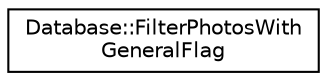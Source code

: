 digraph "Graphical Class Hierarchy"
{
 // LATEX_PDF_SIZE
  edge [fontname="Helvetica",fontsize="10",labelfontname="Helvetica",labelfontsize="10"];
  node [fontname="Helvetica",fontsize="10",shape=record];
  rankdir="LR";
  Node0 [label="Database::FilterPhotosWith\lGeneralFlag",height=0.2,width=0.4,color="black", fillcolor="white", style="filled",URL="$struct_database_1_1_filter_photos_with_general_flag.html",tooltip=" "];
}
